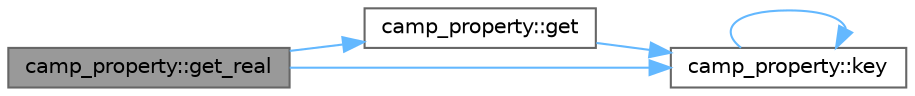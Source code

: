 digraph "camp_property::get_real"
{
 // LATEX_PDF_SIZE
  bgcolor="transparent";
  edge [fontname=Helvetica,fontsize=10,labelfontname=Helvetica,labelfontsize=10];
  node [fontname=Helvetica,fontsize=10,shape=box,height=0.2,width=0.4];
  rankdir="LR";
  Node1 [label="camp_property::get_real",height=0.2,width=0.4,color="gray40", fillcolor="grey60", style="filled", fontcolor="black",tooltip="Get a real value. The return value is true if the key-value pair was found, and false otherwise...."];
  Node1 -> Node2 [color="steelblue1",style="solid"];
  Node2 [label="camp_property::get",height=0.2,width=0.4,color="grey40", fillcolor="white", style="filled",URL="$namespacecamp__property.html#a6980a9f16e3c1a9c83783070b34d4f55",tooltip="Find a key-value pair by key name. Returns a null pointer if the key name is not found."];
  Node2 -> Node3 [color="steelblue1",style="solid"];
  Node3 [label="camp_property::key",height=0.2,width=0.4,color="grey40", fillcolor="white", style="filled",URL="$namespacecamp__property.html#a52abce158c4eccd039de4f875d697869",tooltip="Get the key name of a property."];
  Node3 -> Node3 [color="steelblue1",style="solid"];
  Node1 -> Node3 [color="steelblue1",style="solid"];
}
